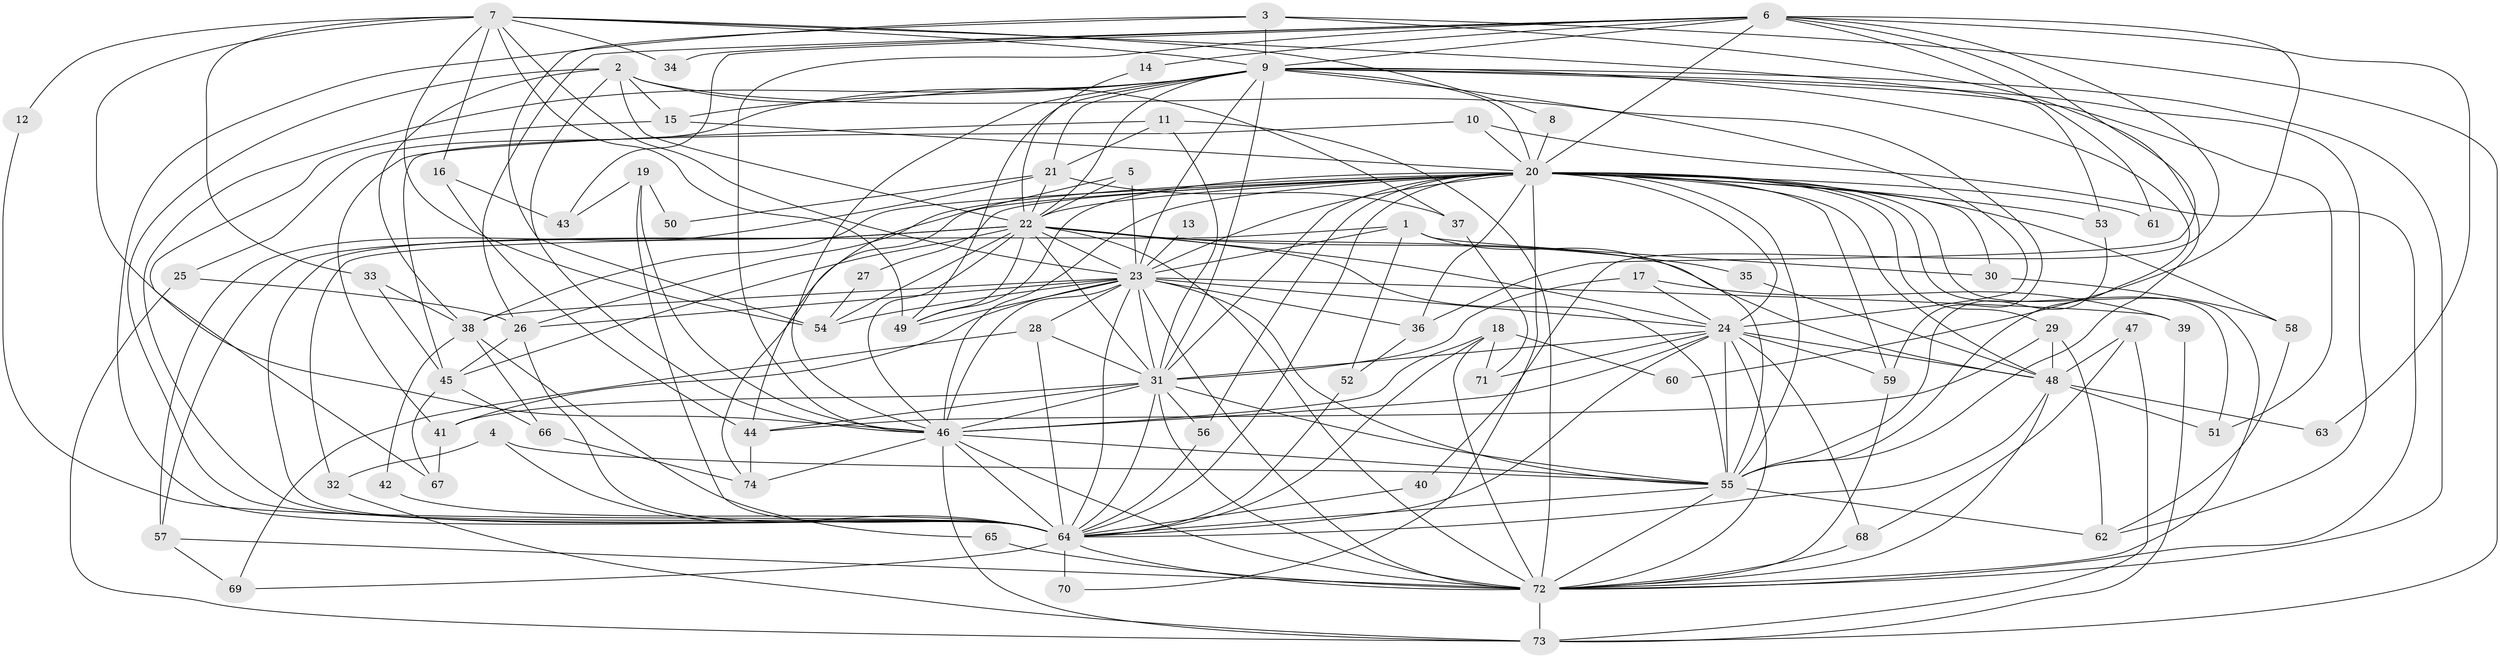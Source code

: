 // original degree distribution, {38: 0.006802721088435374, 17: 0.013605442176870748, 19: 0.006802721088435374, 24: 0.006802721088435374, 29: 0.006802721088435374, 21: 0.006802721088435374, 23: 0.013605442176870748, 18: 0.006802721088435374, 4: 0.10204081632653061, 13: 0.006802721088435374, 5: 0.034013605442176874, 7: 0.02040816326530612, 12: 0.006802721088435374, 8: 0.006802721088435374, 2: 0.5306122448979592, 3: 0.19727891156462585, 9: 0.006802721088435374, 6: 0.02040816326530612}
// Generated by graph-tools (version 1.1) at 2025/36/03/04/25 23:36:15]
// undirected, 74 vertices, 216 edges
graph export_dot {
  node [color=gray90,style=filled];
  1;
  2;
  3;
  4;
  5;
  6;
  7;
  8;
  9;
  10;
  11;
  12;
  13;
  14;
  15;
  16;
  17;
  18;
  19;
  20;
  21;
  22;
  23;
  24;
  25;
  26;
  27;
  28;
  29;
  30;
  31;
  32;
  33;
  34;
  35;
  36;
  37;
  38;
  39;
  40;
  41;
  42;
  43;
  44;
  45;
  46;
  47;
  48;
  49;
  50;
  51;
  52;
  53;
  54;
  55;
  56;
  57;
  58;
  59;
  60;
  61;
  62;
  63;
  64;
  65;
  66;
  67;
  68;
  69;
  70;
  71;
  72;
  73;
  74;
  1 -- 23 [weight=1.0];
  1 -- 30 [weight=1.0];
  1 -- 32 [weight=1.0];
  1 -- 52 [weight=1.0];
  1 -- 55 [weight=1.0];
  2 -- 15 [weight=1.0];
  2 -- 22 [weight=1.0];
  2 -- 37 [weight=1.0];
  2 -- 38 [weight=1.0];
  2 -- 46 [weight=1.0];
  2 -- 59 [weight=1.0];
  2 -- 64 [weight=1.0];
  3 -- 9 [weight=1.0];
  3 -- 54 [weight=1.0];
  3 -- 55 [weight=1.0];
  3 -- 64 [weight=1.0];
  3 -- 73 [weight=1.0];
  4 -- 32 [weight=1.0];
  4 -- 55 [weight=1.0];
  4 -- 64 [weight=1.0];
  5 -- 22 [weight=1.0];
  5 -- 23 [weight=1.0];
  5 -- 44 [weight=1.0];
  6 -- 9 [weight=1.0];
  6 -- 14 [weight=1.0];
  6 -- 20 [weight=1.0];
  6 -- 26 [weight=1.0];
  6 -- 34 [weight=1.0];
  6 -- 36 [weight=1.0];
  6 -- 40 [weight=1.0];
  6 -- 43 [weight=1.0];
  6 -- 46 [weight=1.0];
  6 -- 60 [weight=1.0];
  6 -- 61 [weight=1.0];
  6 -- 63 [weight=1.0];
  7 -- 8 [weight=1.0];
  7 -- 9 [weight=1.0];
  7 -- 12 [weight=1.0];
  7 -- 16 [weight=1.0];
  7 -- 23 [weight=1.0];
  7 -- 33 [weight=1.0];
  7 -- 34 [weight=1.0];
  7 -- 46 [weight=1.0];
  7 -- 49 [weight=1.0];
  7 -- 53 [weight=1.0];
  7 -- 54 [weight=1.0];
  8 -- 20 [weight=1.0];
  9 -- 15 [weight=1.0];
  9 -- 20 [weight=2.0];
  9 -- 21 [weight=2.0];
  9 -- 22 [weight=2.0];
  9 -- 23 [weight=1.0];
  9 -- 24 [weight=1.0];
  9 -- 25 [weight=1.0];
  9 -- 31 [weight=2.0];
  9 -- 46 [weight=1.0];
  9 -- 49 [weight=1.0];
  9 -- 51 [weight=1.0];
  9 -- 55 [weight=2.0];
  9 -- 62 [weight=1.0];
  9 -- 64 [weight=1.0];
  9 -- 72 [weight=1.0];
  10 -- 20 [weight=2.0];
  10 -- 45 [weight=1.0];
  10 -- 72 [weight=1.0];
  11 -- 21 [weight=1.0];
  11 -- 31 [weight=1.0];
  11 -- 41 [weight=1.0];
  11 -- 72 [weight=1.0];
  12 -- 64 [weight=1.0];
  13 -- 23 [weight=1.0];
  14 -- 22 [weight=1.0];
  15 -- 20 [weight=1.0];
  15 -- 67 [weight=1.0];
  16 -- 43 [weight=1.0];
  16 -- 44 [weight=1.0];
  17 -- 24 [weight=1.0];
  17 -- 31 [weight=1.0];
  17 -- 39 [weight=1.0];
  18 -- 46 [weight=1.0];
  18 -- 60 [weight=1.0];
  18 -- 64 [weight=1.0];
  18 -- 71 [weight=1.0];
  18 -- 72 [weight=1.0];
  19 -- 43 [weight=1.0];
  19 -- 46 [weight=1.0];
  19 -- 50 [weight=1.0];
  19 -- 64 [weight=1.0];
  20 -- 22 [weight=3.0];
  20 -- 23 [weight=1.0];
  20 -- 24 [weight=1.0];
  20 -- 26 [weight=1.0];
  20 -- 27 [weight=1.0];
  20 -- 29 [weight=1.0];
  20 -- 30 [weight=2.0];
  20 -- 31 [weight=1.0];
  20 -- 36 [weight=1.0];
  20 -- 38 [weight=1.0];
  20 -- 46 [weight=2.0];
  20 -- 48 [weight=1.0];
  20 -- 49 [weight=1.0];
  20 -- 51 [weight=2.0];
  20 -- 53 [weight=1.0];
  20 -- 55 [weight=2.0];
  20 -- 56 [weight=1.0];
  20 -- 58 [weight=1.0];
  20 -- 59 [weight=1.0];
  20 -- 61 [weight=1.0];
  20 -- 64 [weight=1.0];
  20 -- 70 [weight=1.0];
  20 -- 72 [weight=1.0];
  20 -- 74 [weight=1.0];
  21 -- 22 [weight=1.0];
  21 -- 37 [weight=1.0];
  21 -- 50 [weight=1.0];
  21 -- 57 [weight=1.0];
  22 -- 23 [weight=1.0];
  22 -- 24 [weight=1.0];
  22 -- 31 [weight=1.0];
  22 -- 35 [weight=1.0];
  22 -- 45 [weight=1.0];
  22 -- 46 [weight=1.0];
  22 -- 48 [weight=1.0];
  22 -- 49 [weight=1.0];
  22 -- 54 [weight=1.0];
  22 -- 55 [weight=1.0];
  22 -- 57 [weight=1.0];
  22 -- 64 [weight=2.0];
  22 -- 72 [weight=1.0];
  23 -- 24 [weight=1.0];
  23 -- 26 [weight=1.0];
  23 -- 28 [weight=1.0];
  23 -- 31 [weight=1.0];
  23 -- 36 [weight=1.0];
  23 -- 38 [weight=1.0];
  23 -- 39 [weight=1.0];
  23 -- 41 [weight=1.0];
  23 -- 46 [weight=2.0];
  23 -- 49 [weight=1.0];
  23 -- 54 [weight=1.0];
  23 -- 55 [weight=1.0];
  23 -- 64 [weight=1.0];
  23 -- 72 [weight=1.0];
  24 -- 31 [weight=2.0];
  24 -- 46 [weight=1.0];
  24 -- 48 [weight=1.0];
  24 -- 55 [weight=3.0];
  24 -- 59 [weight=1.0];
  24 -- 64 [weight=1.0];
  24 -- 68 [weight=1.0];
  24 -- 71 [weight=1.0];
  24 -- 72 [weight=1.0];
  25 -- 26 [weight=1.0];
  25 -- 73 [weight=1.0];
  26 -- 45 [weight=1.0];
  26 -- 64 [weight=1.0];
  27 -- 54 [weight=1.0];
  28 -- 31 [weight=1.0];
  28 -- 64 [weight=1.0];
  28 -- 69 [weight=1.0];
  29 -- 44 [weight=1.0];
  29 -- 48 [weight=1.0];
  29 -- 62 [weight=1.0];
  30 -- 58 [weight=1.0];
  31 -- 41 [weight=1.0];
  31 -- 44 [weight=1.0];
  31 -- 46 [weight=1.0];
  31 -- 55 [weight=2.0];
  31 -- 56 [weight=1.0];
  31 -- 64 [weight=1.0];
  31 -- 72 [weight=1.0];
  32 -- 73 [weight=1.0];
  33 -- 38 [weight=1.0];
  33 -- 45 [weight=1.0];
  35 -- 48 [weight=1.0];
  36 -- 52 [weight=1.0];
  37 -- 71 [weight=1.0];
  38 -- 42 [weight=1.0];
  38 -- 65 [weight=1.0];
  38 -- 66 [weight=1.0];
  39 -- 73 [weight=1.0];
  40 -- 64 [weight=1.0];
  41 -- 67 [weight=1.0];
  42 -- 64 [weight=1.0];
  44 -- 74 [weight=2.0];
  45 -- 66 [weight=1.0];
  45 -- 67 [weight=1.0];
  46 -- 55 [weight=1.0];
  46 -- 64 [weight=1.0];
  46 -- 72 [weight=1.0];
  46 -- 73 [weight=1.0];
  46 -- 74 [weight=1.0];
  47 -- 48 [weight=1.0];
  47 -- 68 [weight=1.0];
  47 -- 73 [weight=1.0];
  48 -- 51 [weight=1.0];
  48 -- 63 [weight=1.0];
  48 -- 64 [weight=1.0];
  48 -- 72 [weight=1.0];
  52 -- 64 [weight=1.0];
  53 -- 55 [weight=1.0];
  55 -- 62 [weight=1.0];
  55 -- 64 [weight=1.0];
  55 -- 72 [weight=1.0];
  56 -- 64 [weight=1.0];
  57 -- 69 [weight=1.0];
  57 -- 72 [weight=1.0];
  58 -- 62 [weight=1.0];
  59 -- 72 [weight=1.0];
  64 -- 69 [weight=1.0];
  64 -- 70 [weight=2.0];
  64 -- 72 [weight=3.0];
  65 -- 72 [weight=1.0];
  66 -- 74 [weight=1.0];
  68 -- 72 [weight=2.0];
  72 -- 73 [weight=1.0];
}
